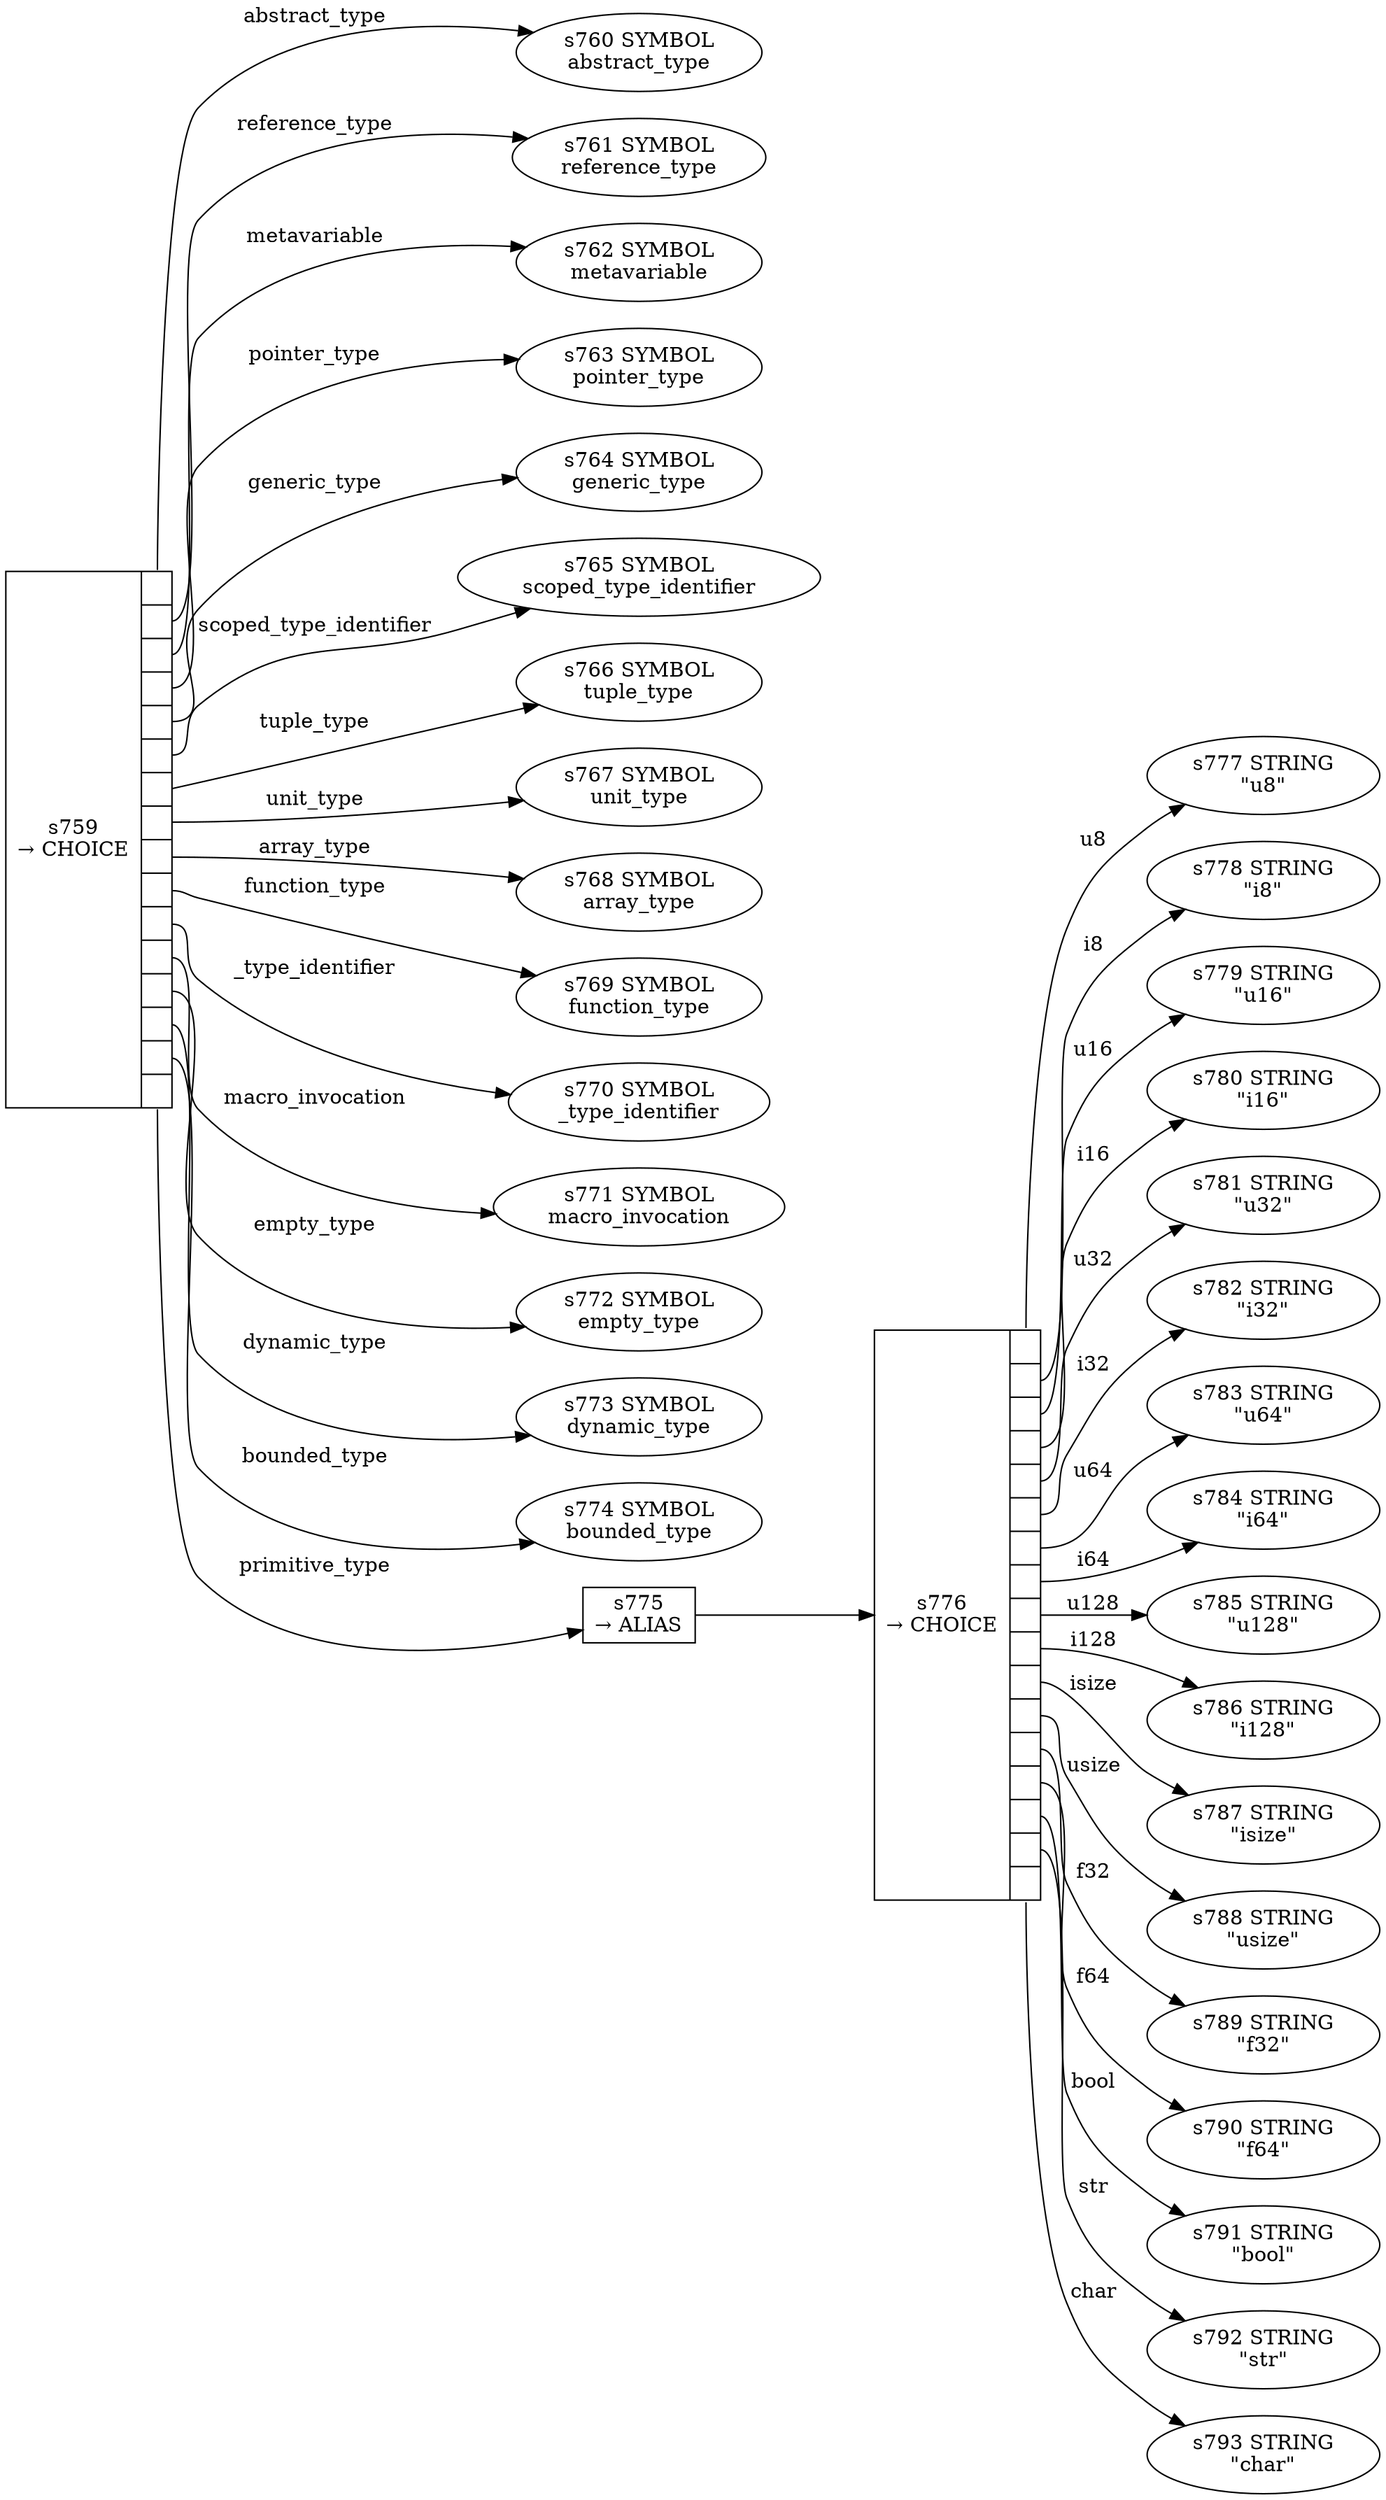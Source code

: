 
  digraph _type {
  
    rankdir=LR;
  
    s759 [label="{s759\n&rarr; CHOICE|{<p0>|<p1>|<p2>|<p3>|<p4>|<p5>|<p6>|<p7>|<p8>|<p9>|<p10>|<p11>|<p12>|<p13>|<p14>|<p15>}}", shape=record, fixedsize=false, peripheries=1];
  s760 [label="s760 SYMBOL\nabstract_type" href="rust-grammar.json.abstract_type.dot.svg"];
  s759:p0 -> s760 [label="abstract_type"];
  s761 [label="s761 SYMBOL\nreference_type" href="rust-grammar.json.reference_type.dot.svg"];
  s759:p1 -> s761 [label="reference_type"];
  s762 [label="s762 SYMBOL\nmetavariable" href="rust-grammar.json.metavariable.dot.svg"];
  s759:p2 -> s762 [label="metavariable"];
  s763 [label="s763 SYMBOL\npointer_type" href="rust-grammar.json.pointer_type.dot.svg"];
  s759:p3 -> s763 [label="pointer_type"];
  s764 [label="s764 SYMBOL\ngeneric_type" href="rust-grammar.json.generic_type.dot.svg"];
  s759:p4 -> s764 [label="generic_type"];
  s765 [label="s765 SYMBOL\nscoped_type_identifier" href="rust-grammar.json.scoped_type_identifier.dot.svg"];
  s759:p5 -> s765 [label="scoped_type_identifier"];
  s766 [label="s766 SYMBOL\ntuple_type" href="rust-grammar.json.tuple_type.dot.svg"];
  s759:p6 -> s766 [label="tuple_type"];
  s767 [label="s767 SYMBOL\nunit_type" href="rust-grammar.json.unit_type.dot.svg"];
  s759:p7 -> s767 [label="unit_type"];
  s768 [label="s768 SYMBOL\narray_type" href="rust-grammar.json.array_type.dot.svg"];
  s759:p8 -> s768 [label="array_type"];
  s769 [label="s769 SYMBOL\nfunction_type" href="rust-grammar.json.function_type.dot.svg"];
  s759:p9 -> s769 [label="function_type"];
  s770 [label="s770 SYMBOL\n_type_identifier" href="rust-grammar.json._type_identifier.dot.svg"];
  s759:p10 -> s770 [label="_type_identifier"];
  s771 [label="s771 SYMBOL\nmacro_invocation" href="rust-grammar.json.macro_invocation.dot.svg"];
  s759:p11 -> s771 [label="macro_invocation"];
  s772 [label="s772 SYMBOL\nempty_type" href="rust-grammar.json.empty_type.dot.svg"];
  s759:p12 -> s772 [label="empty_type"];
  s773 [label="s773 SYMBOL\ndynamic_type" href="rust-grammar.json.dynamic_type.dot.svg"];
  s759:p13 -> s773 [label="dynamic_type"];
  s774 [label="s774 SYMBOL\nbounded_type" href="rust-grammar.json.bounded_type.dot.svg"];
  s759:p14 -> s774 [label="bounded_type"];
  s775 [label="s775\n&rarr; ALIAS", shape=record, fixedsize=false, peripheries=1];
  s776 [label="{s776\n&rarr; CHOICE|{<p0>|<p1>|<p2>|<p3>|<p4>|<p5>|<p6>|<p7>|<p8>|<p9>|<p10>|<p11>|<p12>|<p13>|<p14>|<p15>|<p16>}}", shape=record, fixedsize=false, peripheries=1];
  s777 [label="s777 STRING\n\"u8\""];
  s776:p0 -> s777 [label="u8"];
  s778 [label="s778 STRING\n\"i8\""];
  s776:p1 -> s778 [label="i8"];
  s779 [label="s779 STRING\n\"u16\""];
  s776:p2 -> s779 [label="u16"];
  s780 [label="s780 STRING\n\"i16\""];
  s776:p3 -> s780 [label="i16"];
  s781 [label="s781 STRING\n\"u32\""];
  s776:p4 -> s781 [label="u32"];
  s782 [label="s782 STRING\n\"i32\""];
  s776:p5 -> s782 [label="i32"];
  s783 [label="s783 STRING\n\"u64\""];
  s776:p6 -> s783 [label="u64"];
  s784 [label="s784 STRING\n\"i64\""];
  s776:p7 -> s784 [label="i64"];
  s785 [label="s785 STRING\n\"u128\""];
  s776:p8 -> s785 [label="u128"];
  s786 [label="s786 STRING\n\"i128\""];
  s776:p9 -> s786 [label="i128"];
  s787 [label="s787 STRING\n\"isize\""];
  s776:p10 -> s787 [label="isize"];
  s788 [label="s788 STRING\n\"usize\""];
  s776:p11 -> s788 [label="usize"];
  s789 [label="s789 STRING\n\"f32\""];
  s776:p12 -> s789 [label="f32"];
  s790 [label="s790 STRING\n\"f64\""];
  s776:p13 -> s790 [label="f64"];
  s791 [label="s791 STRING\n\"bool\""];
  s776:p14 -> s791 [label="bool"];
  s792 [label="s792 STRING\n\"str\""];
  s776:p15 -> s792 [label="str"];
  s793 [label="s793 STRING\n\"char\""];
  s776:p16 -> s793 [label="char"];
  s775 -> s776 [];
  s759:p15 -> s775 [label="primitive_type"];
  
  }
  